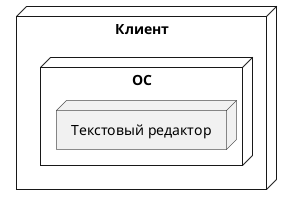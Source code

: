 @startuml
node ClientNode as "Клиент" {
node ClientOS as "ОС"{
    node TextRed as "Текстовый редактор"
}
}
@enduml